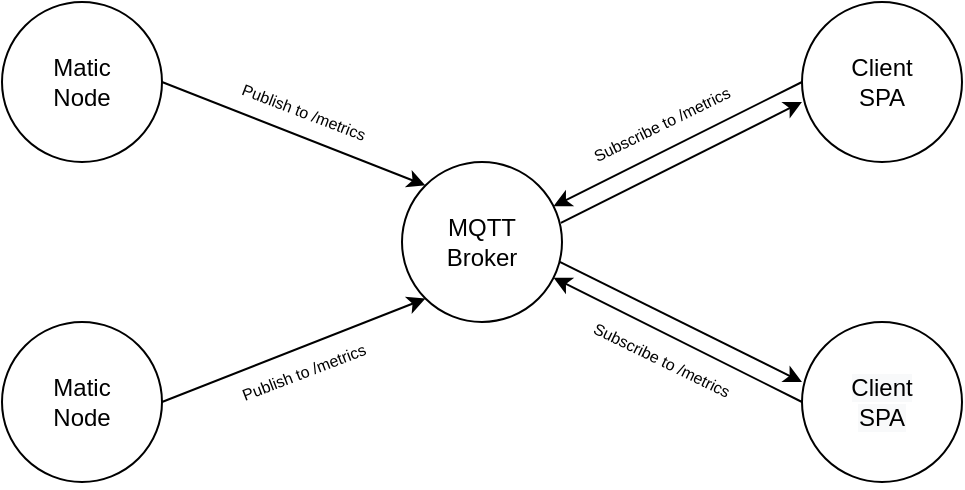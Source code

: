 <mxfile version="14.2.9" type="github"><diagram id="iqZne5JRE2LbFwFc_33N" name="Page-1"><mxGraphModel dx="1422" dy="762" grid="1" gridSize="10" guides="1" tooltips="1" connect="1" arrows="1" fold="1" page="1" pageScale="1" pageWidth="827" pageHeight="1169" math="0" shadow="0"><root><mxCell id="0"/><mxCell id="1" parent="0"/><mxCell id="hnOdT17LOIX1n9clWUA_-2" value="Matic&lt;br&gt;Node" style="ellipse;whiteSpace=wrap;html=1;aspect=fixed;" parent="1" vertex="1"><mxGeometry x="200" y="400" width="80" height="80" as="geometry"/></mxCell><mxCell id="hnOdT17LOIX1n9clWUA_-4" value="Matic&lt;br&gt;Node" style="ellipse;whiteSpace=wrap;html=1;aspect=fixed;" parent="1" vertex="1"><mxGeometry x="200" y="240" width="80" height="80" as="geometry"/></mxCell><mxCell id="hnOdT17LOIX1n9clWUA_-6" value="&#10;&#10;&lt;span style=&quot;color: rgb(0, 0, 0); font-family: helvetica; font-size: 12px; font-style: normal; font-weight: 400; letter-spacing: normal; text-align: center; text-indent: 0px; text-transform: none; word-spacing: 0px; background-color: rgb(248, 249, 250); display: inline; float: none;&quot;&gt;Client&lt;/span&gt;&lt;br style=&quot;color: rgb(0, 0, 0); font-family: helvetica; font-size: 12px; font-style: normal; font-weight: 400; letter-spacing: normal; text-align: center; text-indent: 0px; text-transform: none; word-spacing: 0px; background-color: rgb(248, 249, 250);&quot;&gt;&lt;span style=&quot;color: rgb(0, 0, 0); font-family: helvetica; font-size: 12px; font-style: normal; font-weight: 400; letter-spacing: normal; text-align: center; text-indent: 0px; text-transform: none; word-spacing: 0px; background-color: rgb(248, 249, 250); display: inline; float: none;&quot;&gt;SPA&lt;/span&gt;&#10;&#10;" style="ellipse;whiteSpace=wrap;html=1;aspect=fixed;" parent="1" vertex="1"><mxGeometry x="600" y="400" width="80" height="80" as="geometry"/></mxCell><mxCell id="hnOdT17LOIX1n9clWUA_-7" value="Client&lt;br&gt;SPA" style="ellipse;whiteSpace=wrap;html=1;aspect=fixed;" parent="1" vertex="1"><mxGeometry x="600" y="240" width="80" height="80" as="geometry"/></mxCell><mxCell id="hnOdT17LOIX1n9clWUA_-9" value="MQTT&lt;br&gt;Broker" style="ellipse;whiteSpace=wrap;html=1;aspect=fixed;" parent="1" vertex="1"><mxGeometry x="400" y="320" width="80" height="80" as="geometry"/></mxCell><mxCell id="hnOdT17LOIX1n9clWUA_-14" value="" style="endArrow=classic;html=1;exitX=0.986;exitY=0.624;exitDx=0;exitDy=0;exitPerimeter=0;entryX=0;entryY=0.375;entryDx=0;entryDy=0;entryPerimeter=0;" parent="1" source="hnOdT17LOIX1n9clWUA_-9" target="hnOdT17LOIX1n9clWUA_-6" edge="1"><mxGeometry width="50" height="50" relative="1" as="geometry"><mxPoint x="480" y="360" as="sourcePoint"/><mxPoint x="490" y="370" as="targetPoint"/></mxGeometry></mxCell><mxCell id="hnOdT17LOIX1n9clWUA_-15" value="" style="endArrow=classic;html=1;exitX=0;exitY=0.5;exitDx=0;exitDy=0;" parent="1" source="hnOdT17LOIX1n9clWUA_-6" target="hnOdT17LOIX1n9clWUA_-9" edge="1"><mxGeometry width="50" height="50" relative="1" as="geometry"><mxPoint x="600" y="470" as="sourcePoint"/><mxPoint x="468" y="388" as="targetPoint"/></mxGeometry></mxCell><mxCell id="hnOdT17LOIX1n9clWUA_-16" value="" style="endArrow=classic;html=1;entryX=0;entryY=0.625;entryDx=0;entryDy=0;exitX=0.993;exitY=0.381;exitDx=0;exitDy=0;exitPerimeter=0;entryPerimeter=0;" parent="1" source="hnOdT17LOIX1n9clWUA_-9" target="hnOdT17LOIX1n9clWUA_-7" edge="1"><mxGeometry width="50" height="50" relative="1" as="geometry"><mxPoint x="550" y="360" as="sourcePoint"/><mxPoint x="550" y="400" as="targetPoint"/></mxGeometry></mxCell><mxCell id="hnOdT17LOIX1n9clWUA_-17" value="" style="endArrow=classic;html=1;exitX=0;exitY=0.5;exitDx=0;exitDy=0;" parent="1" source="hnOdT17LOIX1n9clWUA_-7" target="hnOdT17LOIX1n9clWUA_-9" edge="1"><mxGeometry width="50" height="50" relative="1" as="geometry"><mxPoint x="490" y="370.0" as="sourcePoint"/><mxPoint x="621.716" y="298.284" as="targetPoint"/></mxGeometry></mxCell><mxCell id="hnOdT17LOIX1n9clWUA_-19" value="" style="endArrow=classic;html=1;exitX=1;exitY=0.5;exitDx=0;exitDy=0;entryX=0;entryY=0;entryDx=0;entryDy=0;" parent="1" source="hnOdT17LOIX1n9clWUA_-4" target="hnOdT17LOIX1n9clWUA_-9" edge="1"><mxGeometry width="50" height="50" relative="1" as="geometry"><mxPoint x="290" y="370.0" as="sourcePoint"/><mxPoint x="400" y="360" as="targetPoint"/></mxGeometry></mxCell><mxCell id="hnOdT17LOIX1n9clWUA_-20" value="" style="endArrow=classic;html=1;exitX=1;exitY=0.5;exitDx=0;exitDy=0;entryX=0;entryY=1;entryDx=0;entryDy=0;" parent="1" source="hnOdT17LOIX1n9clWUA_-2" target="hnOdT17LOIX1n9clWUA_-9" edge="1"><mxGeometry width="50" height="50" relative="1" as="geometry"><mxPoint x="320" y="480" as="sourcePoint"/><mxPoint x="400" y="360" as="targetPoint"/></mxGeometry></mxCell><mxCell id="hnOdT17LOIX1n9clWUA_-22" value="Subscribe to /metrics" style="text;html=1;strokeColor=none;fillColor=none;align=center;verticalAlign=middle;whiteSpace=wrap;rounded=0;rotation=334;fontSize=8;" parent="1" vertex="1"><mxGeometry x="490" y="296" width="80" height="10" as="geometry"/></mxCell><mxCell id="hnOdT17LOIX1n9clWUA_-23" value="Subscribe to /metrics" style="text;html=1;strokeColor=none;fillColor=none;align=center;verticalAlign=middle;whiteSpace=wrap;rounded=0;rotation=26;fontSize=8;" parent="1" vertex="1"><mxGeometry x="490" y="414" width="80" height="10" as="geometry"/></mxCell><mxCell id="hnOdT17LOIX1n9clWUA_-25" value="Publish to /metrics" style="text;html=1;strokeColor=none;fillColor=none;align=center;verticalAlign=middle;whiteSpace=wrap;rounded=0;rotation=339;fontSize=8;" parent="1" vertex="1"><mxGeometry x="311" y="420" width="80" height="10" as="geometry"/></mxCell><mxCell id="hnOdT17LOIX1n9clWUA_-26" value="Publish to /metrics" style="text;html=1;strokeColor=none;fillColor=none;align=center;verticalAlign=middle;whiteSpace=wrap;rounded=0;rotation=21;fontSize=8;" parent="1" vertex="1"><mxGeometry x="311" y="290" width="80" height="10" as="geometry"/></mxCell></root></mxGraphModel></diagram></mxfile>